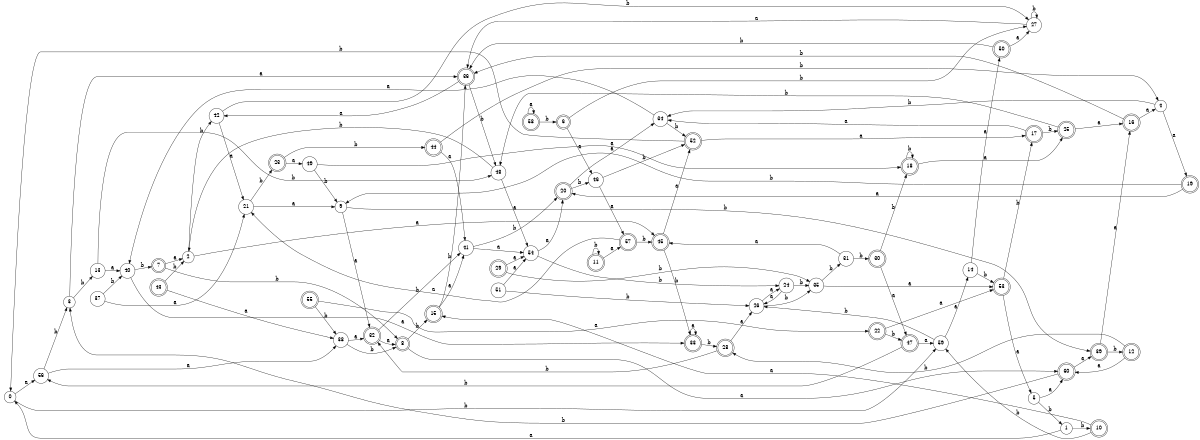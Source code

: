 digraph n49_7 {
__start0 [label="" shape="none"];

rankdir=LR;
size="8,5";

s0 [style="filled", color="black", fillcolor="white" shape="circle", label="0"];
s1 [style="filled", color="black", fillcolor="white" shape="circle", label="1"];
s2 [style="filled", color="black", fillcolor="white" shape="circle", label="2"];
s3 [style="filled", color="black", fillcolor="white" shape="circle", label="3"];
s4 [style="filled", color="black", fillcolor="white" shape="circle", label="4"];
s5 [style="filled", color="black", fillcolor="white" shape="circle", label="5"];
s6 [style="rounded,filled", color="black", fillcolor="white" shape="doublecircle", label="6"];
s7 [style="rounded,filled", color="black", fillcolor="white" shape="doublecircle", label="7"];
s8 [style="rounded,filled", color="black", fillcolor="white" shape="doublecircle", label="8"];
s9 [style="filled", color="black", fillcolor="white" shape="circle", label="9"];
s10 [style="rounded,filled", color="black", fillcolor="white" shape="doublecircle", label="10"];
s11 [style="rounded,filled", color="black", fillcolor="white" shape="doublecircle", label="11"];
s12 [style="rounded,filled", color="black", fillcolor="white" shape="doublecircle", label="12"];
s13 [style="filled", color="black", fillcolor="white" shape="circle", label="13"];
s14 [style="filled", color="black", fillcolor="white" shape="circle", label="14"];
s15 [style="rounded,filled", color="black", fillcolor="white" shape="doublecircle", label="15"];
s16 [style="rounded,filled", color="black", fillcolor="white" shape="doublecircle", label="16"];
s17 [style="rounded,filled", color="black", fillcolor="white" shape="doublecircle", label="17"];
s18 [style="rounded,filled", color="black", fillcolor="white" shape="doublecircle", label="18"];
s19 [style="rounded,filled", color="black", fillcolor="white" shape="doublecircle", label="19"];
s20 [style="rounded,filled", color="black", fillcolor="white" shape="doublecircle", label="20"];
s21 [style="filled", color="black", fillcolor="white" shape="circle", label="21"];
s22 [style="rounded,filled", color="black", fillcolor="white" shape="doublecircle", label="22"];
s23 [style="rounded,filled", color="black", fillcolor="white" shape="doublecircle", label="23"];
s24 [style="filled", color="black", fillcolor="white" shape="circle", label="24"];
s25 [style="rounded,filled", color="black", fillcolor="white" shape="doublecircle", label="25"];
s26 [style="filled", color="black", fillcolor="white" shape="circle", label="26"];
s27 [style="filled", color="black", fillcolor="white" shape="circle", label="27"];
s28 [style="rounded,filled", color="black", fillcolor="white" shape="doublecircle", label="28"];
s29 [style="rounded,filled", color="black", fillcolor="white" shape="doublecircle", label="29"];
s30 [style="rounded,filled", color="black", fillcolor="white" shape="doublecircle", label="30"];
s31 [style="filled", color="black", fillcolor="white" shape="circle", label="31"];
s32 [style="rounded,filled", color="black", fillcolor="white" shape="doublecircle", label="32"];
s33 [style="rounded,filled", color="black", fillcolor="white" shape="doublecircle", label="33"];
s34 [style="filled", color="black", fillcolor="white" shape="circle", label="34"];
s35 [style="filled", color="black", fillcolor="white" shape="circle", label="35"];
s36 [style="rounded,filled", color="black", fillcolor="white" shape="doublecircle", label="36"];
s37 [style="filled", color="black", fillcolor="white" shape="circle", label="37"];
s38 [style="filled", color="black", fillcolor="white" shape="circle", label="38"];
s39 [style="rounded,filled", color="black", fillcolor="white" shape="doublecircle", label="39"];
s40 [style="filled", color="black", fillcolor="white" shape="circle", label="40"];
s41 [style="filled", color="black", fillcolor="white" shape="circle", label="41"];
s42 [style="filled", color="black", fillcolor="white" shape="circle", label="42"];
s43 [style="rounded,filled", color="black", fillcolor="white" shape="doublecircle", label="43"];
s44 [style="rounded,filled", color="black", fillcolor="white" shape="doublecircle", label="44"];
s45 [style="rounded,filled", color="black", fillcolor="white" shape="doublecircle", label="45"];
s46 [style="filled", color="black", fillcolor="white" shape="circle", label="46"];
s47 [style="rounded,filled", color="black", fillcolor="white" shape="doublecircle", label="47"];
s48 [style="filled", color="black", fillcolor="white" shape="circle", label="48"];
s49 [style="filled", color="black", fillcolor="white" shape="circle", label="49"];
s50 [style="rounded,filled", color="black", fillcolor="white" shape="doublecircle", label="50"];
s51 [style="filled", color="black", fillcolor="white" shape="circle", label="51"];
s52 [style="rounded,filled", color="black", fillcolor="white" shape="doublecircle", label="52"];
s53 [style="rounded,filled", color="black", fillcolor="white" shape="doublecircle", label="53"];
s54 [style="filled", color="black", fillcolor="white" shape="circle", label="54"];
s55 [style="rounded,filled", color="black", fillcolor="white" shape="doublecircle", label="55"];
s56 [style="filled", color="black", fillcolor="white" shape="circle", label="56"];
s57 [style="rounded,filled", color="black", fillcolor="white" shape="doublecircle", label="57"];
s58 [style="rounded,filled", color="black", fillcolor="white" shape="doublecircle", label="58"];
s59 [style="filled", color="black", fillcolor="white" shape="circle", label="59"];
s60 [style="rounded,filled", color="black", fillcolor="white" shape="doublecircle", label="60"];
s0 -> s56 [label="a"];
s0 -> s59 [label="b"];
s1 -> s0 [label="a"];
s1 -> s10 [label="b"];
s2 -> s45 [label="a"];
s2 -> s42 [label="b"];
s3 -> s36 [label="a"];
s3 -> s13 [label="b"];
s4 -> s19 [label="a"];
s4 -> s34 [label="b"];
s5 -> s60 [label="a"];
s5 -> s1 [label="b"];
s6 -> s46 [label="a"];
s6 -> s27 [label="b"];
s7 -> s2 [label="a"];
s7 -> s8 [label="b"];
s8 -> s60 [label="a"];
s8 -> s15 [label="b"];
s9 -> s32 [label="a"];
s9 -> s39 [label="b"];
s10 -> s15 [label="a"];
s10 -> s59 [label="b"];
s11 -> s57 [label="a"];
s11 -> s11 [label="b"];
s12 -> s60 [label="a"];
s12 -> s28 [label="b"];
s13 -> s40 [label="a"];
s13 -> s48 [label="b"];
s14 -> s50 [label="a"];
s14 -> s53 [label="b"];
s15 -> s41 [label="a"];
s15 -> s36 [label="b"];
s16 -> s4 [label="a"];
s16 -> s36 [label="b"];
s17 -> s34 [label="a"];
s17 -> s25 [label="b"];
s18 -> s25 [label="a"];
s18 -> s18 [label="b"];
s19 -> s20 [label="a"];
s19 -> s9 [label="b"];
s20 -> s34 [label="a"];
s20 -> s46 [label="b"];
s21 -> s9 [label="a"];
s21 -> s23 [label="b"];
s22 -> s53 [label="a"];
s22 -> s47 [label="b"];
s23 -> s49 [label="a"];
s23 -> s44 [label="b"];
s24 -> s26 [label="a"];
s24 -> s35 [label="b"];
s25 -> s16 [label="a"];
s25 -> s48 [label="b"];
s26 -> s24 [label="a"];
s26 -> s35 [label="b"];
s27 -> s36 [label="a"];
s27 -> s27 [label="b"];
s28 -> s26 [label="a"];
s28 -> s32 [label="b"];
s29 -> s54 [label="a"];
s29 -> s35 [label="b"];
s30 -> s47 [label="a"];
s30 -> s18 [label="b"];
s31 -> s45 [label="a"];
s31 -> s30 [label="b"];
s32 -> s8 [label="a"];
s32 -> s41 [label="b"];
s33 -> s33 [label="a"];
s33 -> s28 [label="b"];
s34 -> s40 [label="a"];
s34 -> s52 [label="b"];
s35 -> s53 [label="a"];
s35 -> s31 [label="b"];
s36 -> s42 [label="a"];
s36 -> s48 [label="b"];
s37 -> s21 [label="a"];
s37 -> s40 [label="b"];
s38 -> s32 [label="a"];
s38 -> s8 [label="b"];
s39 -> s16 [label="a"];
s39 -> s12 [label="b"];
s40 -> s33 [label="a"];
s40 -> s7 [label="b"];
s41 -> s54 [label="a"];
s41 -> s20 [label="b"];
s42 -> s21 [label="a"];
s42 -> s27 [label="b"];
s43 -> s38 [label="a"];
s43 -> s2 [label="b"];
s44 -> s41 [label="a"];
s44 -> s4 [label="b"];
s45 -> s52 [label="a"];
s45 -> s33 [label="b"];
s46 -> s57 [label="a"];
s46 -> s52 [label="b"];
s47 -> s59 [label="a"];
s47 -> s56 [label="b"];
s48 -> s54 [label="a"];
s48 -> s2 [label="b"];
s49 -> s18 [label="a"];
s49 -> s9 [label="b"];
s50 -> s27 [label="a"];
s50 -> s36 [label="b"];
s51 -> s54 [label="a"];
s51 -> s26 [label="b"];
s52 -> s17 [label="a"];
s52 -> s0 [label="b"];
s53 -> s5 [label="a"];
s53 -> s17 [label="b"];
s54 -> s20 [label="a"];
s54 -> s24 [label="b"];
s55 -> s22 [label="a"];
s55 -> s38 [label="b"];
s56 -> s38 [label="a"];
s56 -> s3 [label="b"];
s57 -> s21 [label="a"];
s57 -> s45 [label="b"];
s58 -> s58 [label="a"];
s58 -> s6 [label="b"];
s59 -> s14 [label="a"];
s59 -> s26 [label="b"];
s60 -> s39 [label="a"];
s60 -> s3 [label="b"];

}